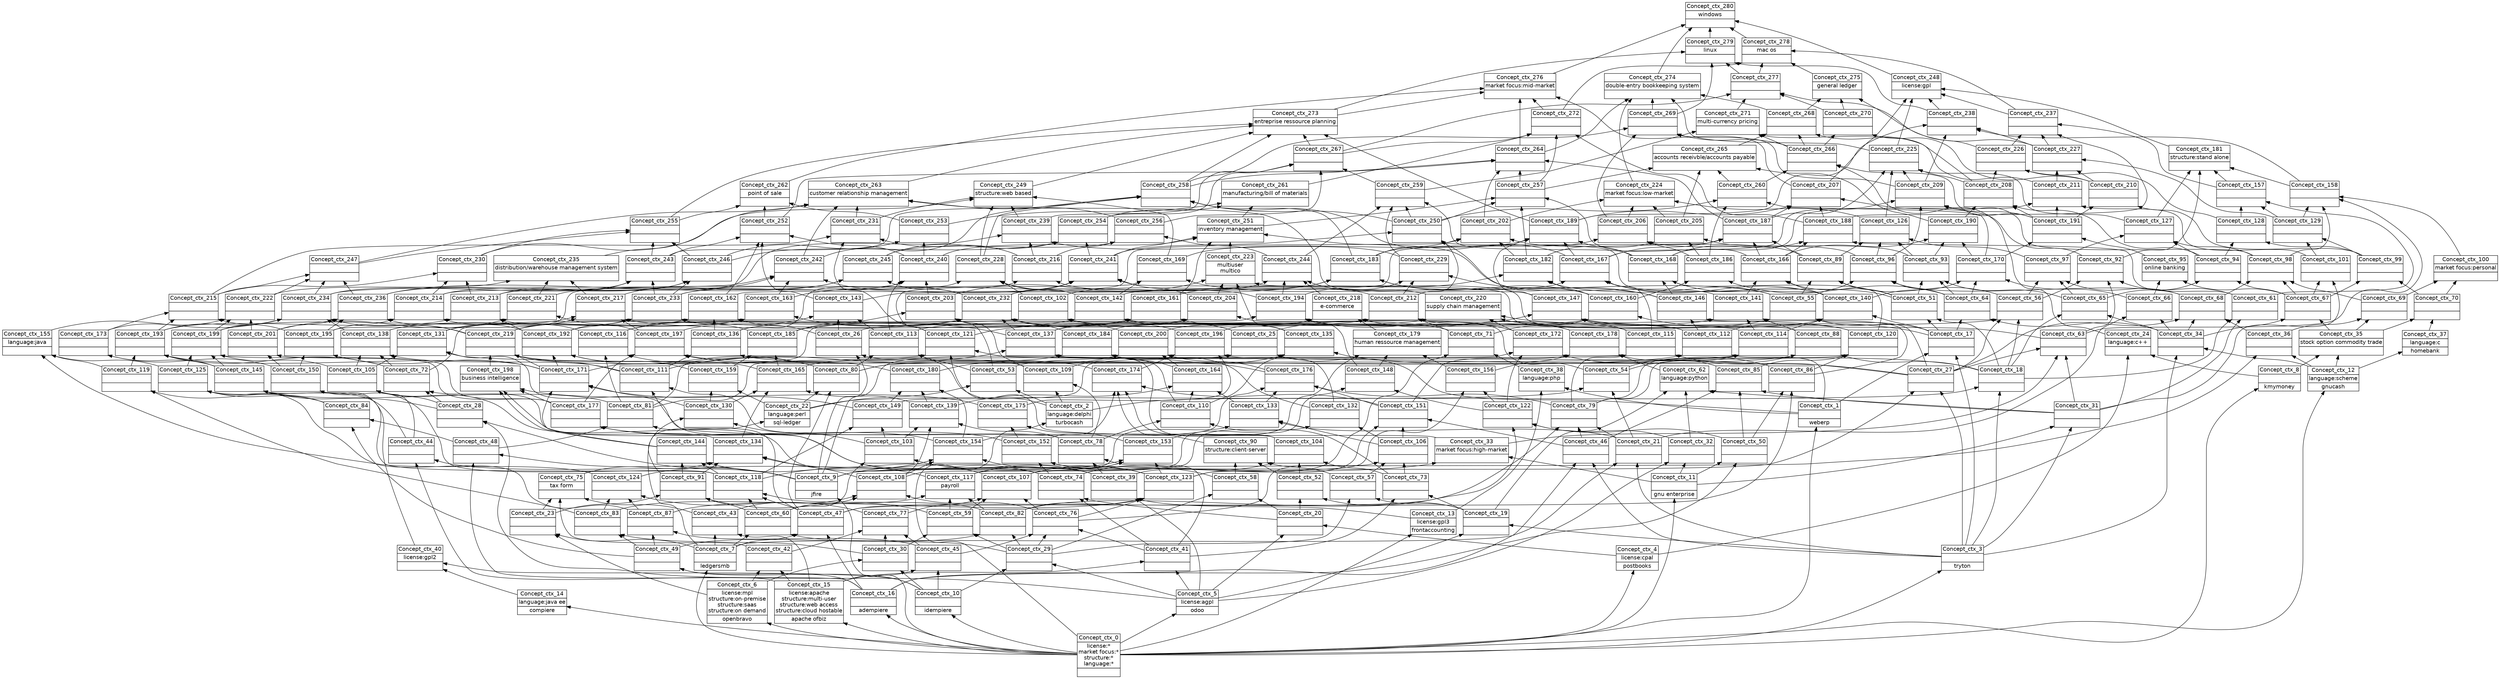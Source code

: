 digraph G { 
	rankdir=BT;
	margin=0;
	node [margin="0.03,0.03",fontname="DejaVu Sans"];
	ranksep=0.3;
	nodesep=0.2;
//graph[label="name:ctx,concept number:281,object number:18,attribute number:56"
0 [shape=none,label=<<table border="0" cellborder="1" cellspacing="0" port="p"><tr><td>Concept_ctx_280</td></tr><tr><td>windows<br/></td></tr><tr><td><br/></td></tr></table>>];
1 [shape=none,label=<<table border="0" cellborder="1" cellspacing="0" port="p"><tr><td>Concept_ctx_278</td></tr><tr><td>mac os<br/></td></tr><tr><td><br/></td></tr></table>>];
2 [shape=none,label=<<table border="0" cellborder="1" cellspacing="0" port="p"><tr><td>Concept_ctx_277</td></tr><tr><td><br/></td></tr><tr><td><br/></td></tr></table>>];
3 [shape=none,label=<<table border="0" cellborder="1" cellspacing="0" port="p"><tr><td>Concept_ctx_279</td></tr><tr><td>linux<br/></td></tr><tr><td><br/></td></tr></table>>];
4 [shape=none,label=<<table border="0" cellborder="1" cellspacing="0" port="p"><tr><td>Concept_ctx_270</td></tr><tr><td><br/></td></tr><tr><td><br/></td></tr></table>>];
5 [shape=none,label=<<table border="0" cellborder="1" cellspacing="0" port="p"><tr><td>Concept_ctx_275</td></tr><tr><td>general ledger<br/></td></tr><tr><td><br/></td></tr></table>>];
6 [shape=none,label=<<table border="0" cellborder="1" cellspacing="0" port="p"><tr><td>Concept_ctx_260</td></tr><tr><td><br/></td></tr><tr><td><br/></td></tr></table>>];
7 [shape=none,label=<<table border="0" cellborder="1" cellspacing="0" port="p"><tr><td>Concept_ctx_265</td></tr><tr><td>accounts receivble/accounts payable<br/></td></tr><tr><td><br/></td></tr></table>>];
8 [shape=none,label=<<table border="0" cellborder="1" cellspacing="0" port="p"><tr><td>Concept_ctx_266</td></tr><tr><td><br/></td></tr><tr><td><br/></td></tr></table>>];
9 [shape=none,label=<<table border="0" cellborder="1" cellspacing="0" port="p"><tr><td>Concept_ctx_269</td></tr><tr><td><br/></td></tr><tr><td><br/></td></tr></table>>];
10 [shape=none,label=<<table border="0" cellborder="1" cellspacing="0" port="p"><tr><td>Concept_ctx_268</td></tr><tr><td><br/></td></tr><tr><td><br/></td></tr></table>>];
11 [shape=none,label=<<table border="0" cellborder="1" cellspacing="0" port="p"><tr><td>Concept_ctx_274</td></tr><tr><td>double-entry bookkeeping system<br/></td></tr><tr><td><br/></td></tr></table>>];
12 [shape=none,label=<<table border="0" cellborder="1" cellspacing="0" port="p"><tr><td>Concept_ctx_271</td></tr><tr><td>multi-currency pricing<br/></td></tr><tr><td><br/></td></tr></table>>];
13 [shape=none,label=<<table border="0" cellborder="1" cellspacing="0" port="p"><tr><td>Concept_ctx_66</td></tr><tr><td><br/></td></tr><tr><td><br/></td></tr></table>>];
14 [shape=none,label=<<table border="0" cellborder="1" cellspacing="0" port="p"><tr><td>Concept_ctx_95</td></tr><tr><td>online banking<br/></td></tr><tr><td><br/></td></tr></table>>];
15 [shape=none,label=<<table border="0" cellborder="1" cellspacing="0" port="p"><tr><td>Concept_ctx_7</td></tr><tr><td><br/></td></tr><tr><td>ledgersmb<br/></td></tr></table>>];
16 [shape=none,label=<<table border="0" cellborder="1" cellspacing="0" port="p"><tr><td>Concept_ctx_233</td></tr><tr><td><br/></td></tr><tr><td><br/></td></tr></table>>];
17 [shape=none,label=<<table border="0" cellborder="1" cellspacing="0" port="p"><tr><td>Concept_ctx_246</td></tr><tr><td><br/></td></tr><tr><td><br/></td></tr></table>>];
18 [shape=none,label=<<table border="0" cellborder="1" cellspacing="0" port="p"><tr><td>Concept_ctx_243</td></tr><tr><td><br/></td></tr><tr><td><br/></td></tr></table>>];
19 [shape=none,label=<<table border="0" cellborder="1" cellspacing="0" port="p"><tr><td>Concept_ctx_255</td></tr><tr><td><br/></td></tr><tr><td><br/></td></tr></table>>];
20 [shape=none,label=<<table border="0" cellborder="1" cellspacing="0" port="p"><tr><td>Concept_ctx_240</td></tr><tr><td><br/></td></tr><tr><td><br/></td></tr></table>>];
21 [shape=none,label=<<table border="0" cellborder="1" cellspacing="0" port="p"><tr><td>Concept_ctx_253</td></tr><tr><td><br/></td></tr><tr><td><br/></td></tr></table>>];
22 [shape=none,label=<<table border="0" cellborder="1" cellspacing="0" port="p"><tr><td>Concept_ctx_252</td></tr><tr><td><br/></td></tr><tr><td><br/></td></tr></table>>];
23 [shape=none,label=<<table border="0" cellborder="1" cellspacing="0" port="p"><tr><td>Concept_ctx_262</td></tr><tr><td>point of sale<br/></td></tr><tr><td><br/></td></tr></table>>];
24 [shape=none,label=<<table border="0" cellborder="1" cellspacing="0" port="p"><tr><td>Concept_ctx_0</td></tr><tr><td>license:*<br/>market focus:*<br/>structure:*<br/>language:*<br/></td></tr><tr><td><br/></td></tr></table>>];
25 [shape=none,label=<<table border="0" cellborder="1" cellspacing="0" port="p"><tr><td>Concept_ctx_175</td></tr><tr><td><br/></td></tr><tr><td><br/></td></tr></table>>];
26 [shape=none,label=<<table border="0" cellborder="1" cellspacing="0" port="p"><tr><td>Concept_ctx_3</td></tr><tr><td><br/></td></tr><tr><td>tryton<br/></td></tr></table>>];
27 [shape=none,label=<<table border="0" cellborder="1" cellspacing="0" port="p"><tr><td>Concept_ctx_196</td></tr><tr><td><br/></td></tr><tr><td><br/></td></tr></table>>];
28 [shape=none,label=<<table border="0" cellborder="1" cellspacing="0" port="p"><tr><td>Concept_ctx_218</td></tr><tr><td>e-commerce<br/></td></tr><tr><td><br/></td></tr></table>>];
29 [shape=none,label=<<table border="0" cellborder="1" cellspacing="0" port="p"><tr><td>Concept_ctx_12</td></tr><tr><td>language:scheme<br/></td></tr><tr><td>gnucash<br/></td></tr></table>>];
30 [shape=none,label=<<table border="0" cellborder="1" cellspacing="0" port="p"><tr><td>Concept_ctx_35</td></tr><tr><td>stock option commodity trade<br/></td></tr><tr><td><br/></td></tr></table>>];
31 [shape=none,label=<<table border="0" cellborder="1" cellspacing="0" port="p"><tr><td>Concept_ctx_117</td></tr><tr><td>payroll<br/></td></tr><tr><td><br/></td></tr></table>>];
32 [shape=none,label=<<table border="0" cellborder="1" cellspacing="0" port="p"><tr><td>Concept_ctx_21</td></tr><tr><td><br/></td></tr><tr><td><br/></td></tr></table>>];
33 [shape=none,label=<<table border="0" cellborder="1" cellspacing="0" port="p"><tr><td>Concept_ctx_250</td></tr><tr><td><br/></td></tr><tr><td><br/></td></tr></table>>];
34 [shape=none,label=<<table border="0" cellborder="1" cellspacing="0" port="p"><tr><td>Concept_ctx_259</td></tr><tr><td><br/></td></tr><tr><td><br/></td></tr></table>>];
35 [shape=none,label=<<table border="0" cellborder="1" cellspacing="0" port="p"><tr><td>Concept_ctx_267</td></tr><tr><td><br/></td></tr><tr><td><br/></td></tr></table>>];
36 [shape=none,label=<<table border="0" cellborder="1" cellspacing="0" port="p"><tr><td>Concept_ctx_258</td></tr><tr><td><br/></td></tr><tr><td><br/></td></tr></table>>];
37 [shape=none,label=<<table border="0" cellborder="1" cellspacing="0" port="p"><tr><td>Concept_ctx_273</td></tr><tr><td>entreprise ressource planning<br/></td></tr><tr><td><br/></td></tr></table>>];
38 [shape=none,label=<<table border="0" cellborder="1" cellspacing="0" port="p"><tr><td>Concept_ctx_219</td></tr><tr><td><br/></td></tr><tr><td><br/></td></tr></table>>];
39 [shape=none,label=<<table border="0" cellborder="1" cellspacing="0" port="p"><tr><td>Concept_ctx_232</td></tr><tr><td><br/></td></tr><tr><td><br/></td></tr></table>>];
40 [shape=none,label=<<table border="0" cellborder="1" cellspacing="0" port="p"><tr><td>Concept_ctx_244</td></tr><tr><td><br/></td></tr><tr><td><br/></td></tr></table>>];
41 [shape=none,label=<<table border="0" cellborder="1" cellspacing="0" port="p"><tr><td>Concept_ctx_236</td></tr><tr><td><br/></td></tr><tr><td><br/></td></tr></table>>];
42 [shape=none,label=<<table border="0" cellborder="1" cellspacing="0" port="p"><tr><td>Concept_ctx_256</td></tr><tr><td><br/></td></tr><tr><td><br/></td></tr></table>>];
43 [shape=none,label=<<table border="0" cellborder="1" cellspacing="0" port="p"><tr><td>Concept_ctx_234</td></tr><tr><td><br/></td></tr><tr><td><br/></td></tr></table>>];
44 [shape=none,label=<<table border="0" cellborder="1" cellspacing="0" port="p"><tr><td>Concept_ctx_242</td></tr><tr><td><br/></td></tr><tr><td><br/></td></tr></table>>];
45 [shape=none,label=<<table border="0" cellborder="1" cellspacing="0" port="p"><tr><td>Concept_ctx_247</td></tr><tr><td><br/></td></tr><tr><td><br/></td></tr></table>>];
46 [shape=none,label=<<table border="0" cellborder="1" cellspacing="0" port="p"><tr><td>Concept_ctx_263</td></tr><tr><td>customer relationship management<br/></td></tr><tr><td><br/></td></tr></table>>];
47 [shape=none,label=<<table border="0" cellborder="1" cellspacing="0" port="p"><tr><td>Concept_ctx_198</td></tr><tr><td>business intelligence<br/></td></tr><tr><td><br/></td></tr></table>>];
48 [shape=none,label=<<table border="0" cellborder="1" cellspacing="0" port="p"><tr><td>Concept_ctx_153</td></tr><tr><td><br/></td></tr><tr><td><br/></td></tr></table>>];
49 [shape=none,label=<<table border="0" cellborder="1" cellspacing="0" port="p"><tr><td>Concept_ctx_179</td></tr><tr><td>human ressource management<br/></td></tr><tr><td><br/></td></tr></table>>];
50 [shape=none,label=<<table border="0" cellborder="1" cellspacing="0" port="p"><tr><td>Concept_ctx_241</td></tr><tr><td><br/></td></tr><tr><td><br/></td></tr></table>>];
51 [shape=none,label=<<table border="0" cellborder="1" cellspacing="0" port="p"><tr><td>Concept_ctx_245</td></tr><tr><td><br/></td></tr><tr><td><br/></td></tr></table>>];
52 [shape=none,label=<<table border="0" cellborder="1" cellspacing="0" port="p"><tr><td>Concept_ctx_254</td></tr><tr><td><br/></td></tr><tr><td><br/></td></tr></table>>];
53 [shape=none,label=<<table border="0" cellborder="1" cellspacing="0" port="p"><tr><td>Concept_ctx_251</td></tr><tr><td>inventory management<br/></td></tr><tr><td><br/></td></tr></table>>];
54 [shape=none,label=<<table border="0" cellborder="1" cellspacing="0" port="p"><tr><td>Concept_ctx_261</td></tr><tr><td>manufacturing/bill of materials<br/></td></tr><tr><td><br/></td></tr></table>>];
55 [shape=none,label=<<table border="0" cellborder="1" cellspacing="0" port="p"><tr><td>Concept_ctx_82</td></tr><tr><td><br/></td></tr><tr><td><br/></td></tr></table>>];
56 [shape=none,label=<<table border="0" cellborder="1" cellspacing="0" port="p"><tr><td>Concept_ctx_123</td></tr><tr><td><br/></td></tr><tr><td><br/></td></tr></table>>];
57 [shape=none,label=<<table border="0" cellborder="1" cellspacing="0" port="p"><tr><td>Concept_ctx_154</td></tr><tr><td><br/></td></tr><tr><td><br/></td></tr></table>>];
58 [shape=none,label=<<table border="0" cellborder="1" cellspacing="0" port="p"><tr><td>Concept_ctx_180</td></tr><tr><td><br/></td></tr><tr><td><br/></td></tr></table>>];
59 [shape=none,label=<<table border="0" cellborder="1" cellspacing="0" port="p"><tr><td>Concept_ctx_151</td></tr><tr><td><br/></td></tr><tr><td><br/></td></tr></table>>];
60 [shape=none,label=<<table border="0" cellborder="1" cellspacing="0" port="p"><tr><td>Concept_ctx_200</td></tr><tr><td><br/></td></tr><tr><td><br/></td></tr></table>>];
61 [shape=none,label=<<table border="0" cellborder="1" cellspacing="0" port="p"><tr><td>Concept_ctx_156</td></tr><tr><td><br/></td></tr><tr><td><br/></td></tr></table>>];
62 [shape=none,label=<<table border="0" cellborder="1" cellspacing="0" port="p"><tr><td>Concept_ctx_178</td></tr><tr><td><br/></td></tr><tr><td><br/></td></tr></table>>];
63 [shape=none,label=<<table border="0" cellborder="1" cellspacing="0" port="p"><tr><td>Concept_ctx_220</td></tr><tr><td>supply chain management<br/></td></tr><tr><td><br/></td></tr></table>>];
64 [shape=none,label=<<table border="0" cellborder="1" cellspacing="0" port="p"><tr><td>Concept_ctx_152</td></tr><tr><td><br/></td></tr><tr><td><br/></td></tr></table>>];
65 [shape=none,label=<<table border="0" cellborder="1" cellspacing="0" port="p"><tr><td>Concept_ctx_177</td></tr><tr><td><br/></td></tr><tr><td><br/></td></tr></table>>];
66 [shape=none,label=<<table border="0" cellborder="1" cellspacing="0" port="p"><tr><td>Concept_ctx_174</td></tr><tr><td><br/></td></tr><tr><td><br/></td></tr></table>>];
67 [shape=none,label=<<table border="0" cellborder="1" cellspacing="0" port="p"><tr><td>Concept_ctx_176</td></tr><tr><td><br/></td></tr><tr><td><br/></td></tr></table>>];
68 [shape=none,label=<<table border="0" cellborder="1" cellspacing="0" port="p"><tr><td>Concept_ctx_197</td></tr><tr><td><br/></td></tr><tr><td><br/></td></tr></table>>];
69 [shape=none,label=<<table border="0" cellborder="1" cellspacing="0" port="p"><tr><td>Concept_ctx_201</td></tr><tr><td><br/></td></tr><tr><td><br/></td></tr></table>>];
70 [shape=none,label=<<table border="0" cellborder="1" cellspacing="0" port="p"><tr><td>Concept_ctx_221</td></tr><tr><td><br/></td></tr><tr><td><br/></td></tr></table>>];
71 [shape=none,label=<<table border="0" cellborder="1" cellspacing="0" port="p"><tr><td>Concept_ctx_199</td></tr><tr><td><br/></td></tr><tr><td><br/></td></tr></table>>];
72 [shape=none,label=<<table border="0" cellborder="1" cellspacing="0" port="p"><tr><td>Concept_ctx_217</td></tr><tr><td><br/></td></tr><tr><td><br/></td></tr></table>>];
73 [shape=none,label=<<table border="0" cellborder="1" cellspacing="0" port="p"><tr><td>Concept_ctx_222</td></tr><tr><td><br/></td></tr><tr><td><br/></td></tr></table>>];
74 [shape=none,label=<<table border="0" cellborder="1" cellspacing="0" port="p"><tr><td>Concept_ctx_235</td></tr><tr><td>distribution/warehouse management system<br/></td></tr><tr><td><br/></td></tr></table>>];
75 [shape=none,label=<<table border="0" cellborder="1" cellspacing="0" port="p"><tr><td>Concept_ctx_29</td></tr><tr><td><br/></td></tr><tr><td><br/></td></tr></table>>];
76 [shape=none,label=<<table border="0" cellborder="1" cellspacing="0" port="p"><tr><td>Concept_ctx_59</td></tr><tr><td><br/></td></tr><tr><td><br/></td></tr></table>>];
77 [shape=none,label=<<table border="0" cellborder="1" cellspacing="0" port="p"><tr><td>Concept_ctx_76</td></tr><tr><td><br/></td></tr><tr><td><br/></td></tr></table>>];
78 [shape=none,label=<<table border="0" cellborder="1" cellspacing="0" port="p"><tr><td>Concept_ctx_107</td></tr><tr><td><br/></td></tr><tr><td><br/></td></tr></table>>];
79 [shape=none,label=<<table border="0" cellborder="1" cellspacing="0" port="p"><tr><td>Concept_ctx_108</td></tr><tr><td><br/></td></tr><tr><td><br/></td></tr></table>>];
80 [shape=none,label=<<table border="0" cellborder="1" cellspacing="0" port="p"><tr><td>Concept_ctx_134</td></tr><tr><td><br/></td></tr><tr><td><br/></td></tr></table>>];
81 [shape=none,label=<<table border="0" cellborder="1" cellspacing="0" port="p"><tr><td>Concept_ctx_139</td></tr><tr><td><br/></td></tr><tr><td><br/></td></tr></table>>];
82 [shape=none,label=<<table border="0" cellborder="1" cellspacing="0" port="p"><tr><td>Concept_ctx_165</td></tr><tr><td><br/></td></tr><tr><td><br/></td></tr></table>>];
83 [shape=none,label=<<table border="0" cellborder="1" cellspacing="0" port="p"><tr><td>Concept_ctx_185</td></tr><tr><td><br/></td></tr><tr><td><br/></td></tr></table>>];
84 [shape=none,label=<<table border="0" cellborder="1" cellspacing="0" port="p"><tr><td>Concept_ctx_106</td></tr><tr><td><br/></td></tr><tr><td><br/></td></tr></table>>];
85 [shape=none,label=<<table border="0" cellborder="1" cellspacing="0" port="p"><tr><td>Concept_ctx_132</td></tr><tr><td><br/></td></tr><tr><td><br/></td></tr></table>>];
86 [shape=none,label=<<table border="0" cellborder="1" cellspacing="0" port="p"><tr><td>Concept_ctx_133</td></tr><tr><td><br/></td></tr><tr><td><br/></td></tr></table>>];
87 [shape=none,label=<<table border="0" cellborder="1" cellspacing="0" port="p"><tr><td>Concept_ctx_164</td></tr><tr><td><br/></td></tr><tr><td><br/></td></tr></table>>];
88 [shape=none,label=<<table border="0" cellborder="1" cellspacing="0" port="p"><tr><td>Concept_ctx_184</td></tr><tr><td><br/></td></tr><tr><td><br/></td></tr></table>>];
89 [shape=none,label=<<table border="0" cellborder="1" cellspacing="0" port="p"><tr><td>Concept_ctx_204</td></tr><tr><td><br/></td></tr><tr><td><br/></td></tr></table>>];
90 [shape=none,label=<<table border="0" cellborder="1" cellspacing="0" port="p"><tr><td>Concept_ctx_203</td></tr><tr><td><br/></td></tr><tr><td><br/></td></tr></table>>];
91 [shape=none,label=<<table border="0" cellborder="1" cellspacing="0" port="p"><tr><td>Concept_ctx_223</td></tr><tr><td>multiuser<br/>multico<br/></td></tr><tr><td><br/></td></tr></table>>];
92 [shape=none,label=<<table border="0" cellborder="1" cellspacing="0" port="p"><tr><td>Concept_ctx_15</td></tr><tr><td>license:apache<br/>structure:multi-user<br/>structure:web access<br/>structure:cloud hostable<br/></td></tr><tr><td>apache ofbiz<br/></td></tr></table>>];
93 [shape=none,label=<<table border="0" cellborder="1" cellspacing="0" port="p"><tr><td>Concept_ctx_6</td></tr><tr><td>license:mpl<br/>structure:on-premise<br/>structure:saas<br/>structure:on demand<br/></td></tr><tr><td>openbravo<br/></td></tr></table>>];
94 [shape=none,label=<<table border="0" cellborder="1" cellspacing="0" port="p"><tr><td>Concept_ctx_42</td></tr><tr><td><br/></td></tr><tr><td><br/></td></tr></table>>];
95 [shape=none,label=<<table border="0" cellborder="1" cellspacing="0" port="p"><tr><td>Concept_ctx_43</td></tr><tr><td><br/></td></tr><tr><td><br/></td></tr></table>>];
96 [shape=none,label=<<table border="0" cellborder="1" cellspacing="0" port="p"><tr><td>Concept_ctx_75</td></tr><tr><td>tax form<br/></td></tr><tr><td><br/></td></tr></table>>];
97 [shape=none,label=<<table border="0" cellborder="1" cellspacing="0" port="p"><tr><td>Concept_ctx_22</td></tr><tr><td>language:perl<br/></td></tr><tr><td>sql-ledger<br/></td></tr></table>>];
98 [shape=none,label=<<table border="0" cellborder="1" cellspacing="0" port="p"><tr><td>Concept_ctx_54</td></tr><tr><td><br/></td></tr><tr><td><br/></td></tr></table>>];
99 [shape=none,label=<<table border="0" cellborder="1" cellspacing="0" port="p"><tr><td>Concept_ctx_16</td></tr><tr><td><br/></td></tr><tr><td>adempiere<br/></td></tr></table>>];
100 [shape=none,label=<<table border="0" cellborder="1" cellspacing="0" port="p"><tr><td>Concept_ctx_47</td></tr><tr><td><br/></td></tr><tr><td><br/></td></tr></table>>];
101 [shape=none,label=<<table border="0" cellborder="1" cellspacing="0" port="p"><tr><td>Concept_ctx_80</td></tr><tr><td><br/></td></tr><tr><td><br/></td></tr></table>>];
102 [shape=none,label=<<table border="0" cellborder="1" cellspacing="0" port="p"><tr><td>Concept_ctx_46</td></tr><tr><td><br/></td></tr><tr><td><br/></td></tr></table>>];
103 [shape=none,label=<<table border="0" cellborder="1" cellspacing="0" port="p"><tr><td>Concept_ctx_79</td></tr><tr><td><br/></td></tr><tr><td><br/></td></tr></table>>];
104 [shape=none,label=<<table border="0" cellborder="1" cellspacing="0" port="p"><tr><td>Concept_ctx_114</td></tr><tr><td><br/></td></tr><tr><td><br/></td></tr></table>>];
105 [shape=none,label=<<table border="0" cellborder="1" cellspacing="0" port="p"><tr><td>Concept_ctx_140</td></tr><tr><td><br/></td></tr><tr><td><br/></td></tr></table>>];
106 [shape=none,label=<<table border="0" cellborder="1" cellspacing="0" port="p"><tr><td>Concept_ctx_170</td></tr><tr><td><br/></td></tr><tr><td><br/></td></tr></table>>];
107 [shape=none,label=<<table border="0" cellborder="1" cellspacing="0" port="p"><tr><td>Concept_ctx_191</td></tr><tr><td><br/></td></tr><tr><td><br/></td></tr></table>>];
108 [shape=none,label=<<table border="0" cellborder="1" cellspacing="0" port="p"><tr><td>Concept_ctx_81</td></tr><tr><td><br/></td></tr><tr><td><br/></td></tr></table>>];
109 [shape=none,label=<<table border="0" cellborder="1" cellspacing="0" port="p"><tr><td>Concept_ctx_116</td></tr><tr><td><br/></td></tr><tr><td><br/></td></tr></table>>];
110 [shape=none,label=<<table border="0" cellborder="1" cellspacing="0" port="p"><tr><td>Concept_ctx_115</td></tr><tr><td><br/></td></tr><tr><td><br/></td></tr></table>>];
111 [shape=none,label=<<table border="0" cellborder="1" cellspacing="0" port="p"><tr><td>Concept_ctx_167</td></tr><tr><td><br/></td></tr><tr><td><br/></td></tr></table>>];
112 [shape=none,label=<<table border="0" cellborder="1" cellspacing="0" port="p"><tr><td>Concept_ctx_209</td></tr><tr><td><br/></td></tr><tr><td><br/></td></tr></table>>];
113 [shape=none,label=<<table border="0" cellborder="1" cellspacing="0" port="p"><tr><td>Concept_ctx_53</td></tr><tr><td><br/></td></tr><tr><td><br/></td></tr></table>>];
114 [shape=none,label=<<table border="0" cellborder="1" cellspacing="0" port="p"><tr><td>Concept_ctx_88</td></tr><tr><td><br/></td></tr><tr><td><br/></td></tr></table>>];
115 [shape=none,label=<<table border="0" cellborder="1" cellspacing="0" port="p"><tr><td>Concept_ctx_113</td></tr><tr><td><br/></td></tr><tr><td><br/></td></tr></table>>];
116 [shape=none,label=<<table border="0" cellborder="1" cellspacing="0" port="p"><tr><td>Concept_ctx_141</td></tr><tr><td><br/></td></tr><tr><td><br/></td></tr></table>>];
117 [shape=none,label=<<table border="0" cellborder="1" cellspacing="0" port="p"><tr><td>Concept_ctx_190</td></tr><tr><td><br/></td></tr><tr><td><br/></td></tr></table>>];
118 [shape=none,label=<<table border="0" cellborder="1" cellspacing="0" port="p"><tr><td>Concept_ctx_208</td></tr><tr><td><br/></td></tr><tr><td><br/></td></tr></table>>];
119 [shape=none,label=<<table border="0" cellborder="1" cellspacing="0" port="p"><tr><td>Concept_ctx_143</td></tr><tr><td><br/></td></tr><tr><td><br/></td></tr></table>>];
120 [shape=none,label=<<table border="0" cellborder="1" cellspacing="0" port="p"><tr><td>Concept_ctx_225</td></tr><tr><td><br/></td></tr><tr><td><br/></td></tr></table>>];
121 [shape=none,label=<<table border="0" cellborder="1" cellspacing="0" port="p"><tr><td>Concept_ctx_210</td></tr><tr><td><br/></td></tr><tr><td><br/></td></tr></table>>];
122 [shape=none,label=<<table border="0" cellborder="1" cellspacing="0" port="p"><tr><td>Concept_ctx_50</td></tr><tr><td><br/></td></tr><tr><td><br/></td></tr></table>>];
123 [shape=none,label=<<table border="0" cellborder="1" cellspacing="0" port="p"><tr><td>Concept_ctx_85</td></tr><tr><td><br/></td></tr><tr><td><br/></td></tr></table>>];
124 [shape=none,label=<<table border="0" cellborder="1" cellspacing="0" port="p"><tr><td>Concept_ctx_120</td></tr><tr><td><br/></td></tr><tr><td><br/></td></tr></table>>];
125 [shape=none,label=<<table border="0" cellborder="1" cellspacing="0" port="p"><tr><td>Concept_ctx_168</td></tr><tr><td><br/></td></tr><tr><td><br/></td></tr></table>>];
126 [shape=none,label=<<table border="0" cellborder="1" cellspacing="0" port="p"><tr><td>Concept_ctx_211</td></tr><tr><td><br/></td></tr><tr><td><br/></td></tr></table>>];
127 [shape=none,label=<<table border="0" cellborder="1" cellspacing="0" port="p"><tr><td>Concept_ctx_227</td></tr><tr><td><br/></td></tr><tr><td><br/></td></tr></table>>];
128 [shape=none,label=<<table border="0" cellborder="1" cellspacing="0" port="p"><tr><td>Concept_ctx_147</td></tr><tr><td><br/></td></tr><tr><td><br/></td></tr></table>>];
129 [shape=none,label=<<table border="0" cellborder="1" cellspacing="0" port="p"><tr><td>Concept_ctx_189</td></tr><tr><td><br/></td></tr><tr><td><br/></td></tr></table>>];
130 [shape=none,label=<<table border="0" cellborder="1" cellspacing="0" port="p"><tr><td>Concept_ctx_238</td></tr><tr><td><br/></td></tr><tr><td><br/></td></tr></table>>];
131 [shape=none,label=<<table border="0" cellborder="1" cellspacing="0" port="p"><tr><td>Concept_ctx_226</td></tr><tr><td><br/></td></tr><tr><td><br/></td></tr></table>>];
132 [shape=none,label=<<table border="0" cellborder="1" cellspacing="0" port="p"><tr><td>Concept_ctx_237</td></tr><tr><td><br/></td></tr><tr><td><br/></td></tr></table>>];
133 [shape=none,label=<<table border="0" cellborder="1" cellspacing="0" port="p"><tr><td>Concept_ctx_248</td></tr><tr><td>license:gpl<br/></td></tr><tr><td><br/></td></tr></table>>];
134 [shape=none,label=<<table border="0" cellborder="1" cellspacing="0" port="p"><tr><td>Concept_ctx_10</td></tr><tr><td><br/></td></tr><tr><td>idempiere<br/></td></tr></table>>];
135 [shape=none,label=<<table border="0" cellborder="1" cellspacing="0" port="p"><tr><td>Concept_ctx_40</td></tr><tr><td>license:gpl2<br/></td></tr><tr><td><br/></td></tr></table>>];
136 [shape=none,label=<<table border="0" cellborder="1" cellspacing="0" port="p"><tr><td>Concept_ctx_13</td></tr><tr><td>license:gpl3<br/></td></tr><tr><td>frontaccounting<br/></td></tr></table>>];
137 [shape=none,label=<<table border="0" cellborder="1" cellspacing="0" port="p"><tr><td>Concept_ctx_5</td></tr><tr><td>license:agpl<br/></td></tr><tr><td>odoo<br/></td></tr></table>>];
138 [shape=none,label=<<table border="0" cellborder="1" cellspacing="0" port="p"><tr><td>Concept_ctx_4</td></tr><tr><td>license:cpal<br/></td></tr><tr><td>postbooks<br/></td></tr></table>>];
139 [shape=none,label=<<table border="0" cellborder="1" cellspacing="0" port="p"><tr><td>Concept_ctx_166</td></tr><tr><td><br/></td></tr><tr><td><br/></td></tr></table>>];
140 [shape=none,label=<<table border="0" cellborder="1" cellspacing="0" port="p"><tr><td>Concept_ctx_257</td></tr><tr><td><br/></td></tr><tr><td><br/></td></tr></table>>];
141 [shape=none,label=<<table border="0" cellborder="1" cellspacing="0" port="p"><tr><td>Concept_ctx_187</td></tr><tr><td><br/></td></tr><tr><td><br/></td></tr></table>>];
142 [shape=none,label=<<table border="0" cellborder="1" cellspacing="0" port="p"><tr><td>Concept_ctx_264</td></tr><tr><td><br/></td></tr><tr><td><br/></td></tr></table>>];
143 [shape=none,label=<<table border="0" cellborder="1" cellspacing="0" port="p"><tr><td>Concept_ctx_188</td></tr><tr><td><br/></td></tr><tr><td><br/></td></tr></table>>];
144 [shape=none,label=<<table border="0" cellborder="1" cellspacing="0" port="p"><tr><td>Concept_ctx_272</td></tr><tr><td><br/></td></tr><tr><td><br/></td></tr></table>>];
145 [shape=none,label=<<table border="0" cellborder="1" cellspacing="0" port="p"><tr><td>Concept_ctx_207</td></tr><tr><td><br/></td></tr><tr><td><br/></td></tr></table>>];
146 [shape=none,label=<<table border="0" cellborder="1" cellspacing="0" port="p"><tr><td>Concept_ctx_276</td></tr><tr><td>market focus:mid-market<br/></td></tr><tr><td><br/></td></tr></table>>];
147 [shape=none,label=<<table border="0" cellborder="1" cellspacing="0" port="p"><tr><td>Concept_ctx_41</td></tr><tr><td><br/></td></tr><tr><td><br/></td></tr></table>>];
148 [shape=none,label=<<table border="0" cellborder="1" cellspacing="0" port="p"><tr><td>Concept_ctx_78</td></tr><tr><td><br/></td></tr><tr><td><br/></td></tr></table>>];
149 [shape=none,label=<<table border="0" cellborder="1" cellspacing="0" port="p"><tr><td>Concept_ctx_73</td></tr><tr><td><br/></td></tr><tr><td><br/></td></tr></table>>];
150 [shape=none,label=<<table border="0" cellborder="1" cellspacing="0" port="p"><tr><td>Concept_ctx_110</td></tr><tr><td><br/></td></tr><tr><td><br/></td></tr></table>>];
151 [shape=none,label=<<table border="0" cellborder="1" cellspacing="0" port="p"><tr><td>Concept_ctx_74</td></tr><tr><td><br/></td></tr><tr><td><br/></td></tr></table>>];
152 [shape=none,label=<<table border="0" cellborder="1" cellspacing="0" port="p"><tr><td>Concept_ctx_111</td></tr><tr><td><br/></td></tr><tr><td><br/></td></tr></table>>];
153 [shape=none,label=<<table border="0" cellborder="1" cellspacing="0" port="p"><tr><td>Concept_ctx_104</td></tr><tr><td><br/></td></tr><tr><td><br/></td></tr></table>>];
154 [shape=none,label=<<table border="0" cellborder="1" cellspacing="0" port="p"><tr><td>Concept_ctx_137</td></tr><tr><td><br/></td></tr><tr><td><br/></td></tr></table>>];
155 [shape=none,label=<<table border="0" cellborder="1" cellspacing="0" port="p"><tr><td>Concept_ctx_17</td></tr><tr><td><br/></td></tr><tr><td><br/></td></tr></table>>];
156 [shape=none,label=<<table border="0" cellborder="1" cellspacing="0" port="p"><tr><td>Concept_ctx_160</td></tr><tr><td><br/></td></tr><tr><td><br/></td></tr></table>>];
157 [shape=none,label=<<table border="0" cellborder="1" cellspacing="0" port="p"><tr><td>Concept_ctx_34</td></tr><tr><td><br/></td></tr><tr><td><br/></td></tr></table>>];
158 [shape=none,label=<<table border="0" cellborder="1" cellspacing="0" port="p"><tr><td>Concept_ctx_64</td></tr><tr><td><br/></td></tr><tr><td><br/></td></tr></table>>];
159 [shape=none,label=<<table border="0" cellborder="1" cellspacing="0" port="p"><tr><td>Concept_ctx_186</td></tr><tr><td><br/></td></tr><tr><td><br/></td></tr></table>>];
160 [shape=none,label=<<table border="0" cellborder="1" cellspacing="0" port="p"><tr><td>Concept_ctx_9</td></tr><tr><td><br/></td></tr><tr><td>jfire<br/></td></tr></table>>];
161 [shape=none,label=<<table border="0" cellborder="1" cellspacing="0" port="p"><tr><td>Concept_ctx_105</td></tr><tr><td><br/></td></tr><tr><td><br/></td></tr></table>>];
162 [shape=none,label=<<table border="0" cellborder="1" cellspacing="0" port="p"><tr><td>Concept_ctx_138</td></tr><tr><td><br/></td></tr><tr><td><br/></td></tr></table>>];
163 [shape=none,label=<<table border="0" cellborder="1" cellspacing="0" port="p"><tr><td>Concept_ctx_27</td></tr><tr><td><br/></td></tr><tr><td><br/></td></tr></table>>];
164 [shape=none,label=<<table border="0" cellborder="1" cellspacing="0" port="p"><tr><td>Concept_ctx_131</td></tr><tr><td><br/></td></tr><tr><td><br/></td></tr></table>>];
165 [shape=none,label=<<table border="0" cellborder="1" cellspacing="0" port="p"><tr><td>Concept_ctx_163</td></tr><tr><td><br/></td></tr><tr><td><br/></td></tr></table>>];
166 [shape=none,label=<<table border="0" cellborder="1" cellspacing="0" port="p"><tr><td>Concept_ctx_55</td></tr><tr><td><br/></td></tr><tr><td><br/></td></tr></table>>];
167 [shape=none,label=<<table border="0" cellborder="1" cellspacing="0" port="p"><tr><td>Concept_ctx_183</td></tr><tr><td><br/></td></tr><tr><td><br/></td></tr></table>>];
168 [shape=none,label=<<table border="0" cellborder="1" cellspacing="0" port="p"><tr><td>Concept_ctx_96</td></tr><tr><td><br/></td></tr><tr><td><br/></td></tr></table>>];
169 [shape=none,label=<<table border="0" cellborder="1" cellspacing="0" port="p"><tr><td>Concept_ctx_206</td></tr><tr><td><br/></td></tr><tr><td><br/></td></tr></table>>];
170 [shape=none,label=<<table border="0" cellborder="1" cellspacing="0" port="p"><tr><td>Concept_ctx_2</td></tr><tr><td>language:delphi<br/></td></tr><tr><td>turbocash<br/></td></tr></table>>];
171 [shape=none,label=<<table border="0" cellborder="1" cellspacing="0" port="p"><tr><td>Concept_ctx_109</td></tr><tr><td><br/></td></tr><tr><td><br/></td></tr></table>>];
172 [shape=none,label=<<table border="0" cellborder="1" cellspacing="0" port="p"><tr><td>Concept_ctx_18</td></tr><tr><td><br/></td></tr><tr><td><br/></td></tr></table>>];
173 [shape=none,label=<<table border="0" cellborder="1" cellspacing="0" port="p"><tr><td>Concept_ctx_135</td></tr><tr><td><br/></td></tr><tr><td><br/></td></tr></table>>];
174 [shape=none,label=<<table border="0" cellborder="1" cellspacing="0" port="p"><tr><td>Concept_ctx_136</td></tr><tr><td><br/></td></tr><tr><td><br/></td></tr></table>>];
175 [shape=none,label=<<table border="0" cellborder="1" cellspacing="0" port="p"><tr><td>Concept_ctx_161</td></tr><tr><td><br/></td></tr><tr><td><br/></td></tr></table>>];
176 [shape=none,label=<<table border="0" cellborder="1" cellspacing="0" port="p"><tr><td>Concept_ctx_51</td></tr><tr><td><br/></td></tr><tr><td><br/></td></tr></table>>];
177 [shape=none,label=<<table border="0" cellborder="1" cellspacing="0" port="p"><tr><td>Concept_ctx_182</td></tr><tr><td><br/></td></tr><tr><td><br/></td></tr></table>>];
178 [shape=none,label=<<table border="0" cellborder="1" cellspacing="0" port="p"><tr><td>Concept_ctx_93</td></tr><tr><td><br/></td></tr><tr><td><br/></td></tr></table>>];
179 [shape=none,label=<<table border="0" cellborder="1" cellspacing="0" port="p"><tr><td>Concept_ctx_205</td></tr><tr><td><br/></td></tr><tr><td><br/></td></tr></table>>];
180 [shape=none,label=<<table border="0" cellborder="1" cellspacing="0" port="p"><tr><td>Concept_ctx_26</td></tr><tr><td><br/></td></tr><tr><td><br/></td></tr></table>>];
181 [shape=none,label=<<table border="0" cellborder="1" cellspacing="0" port="p"><tr><td>Concept_ctx_162</td></tr><tr><td><br/></td></tr><tr><td><br/></td></tr></table>>];
182 [shape=none,label=<<table border="0" cellborder="1" cellspacing="0" port="p"><tr><td>Concept_ctx_89</td></tr><tr><td><br/></td></tr><tr><td><br/></td></tr></table>>];
183 [shape=none,label=<<table border="0" cellborder="1" cellspacing="0" port="p"><tr><td>Concept_ctx_202</td></tr><tr><td><br/></td></tr><tr><td><br/></td></tr></table>>];
184 [shape=none,label=<<table border="0" cellborder="1" cellspacing="0" port="p"><tr><td>Concept_ctx_126</td></tr><tr><td><br/></td></tr><tr><td><br/></td></tr></table>>];
185 [shape=none,label=<<table border="0" cellborder="1" cellspacing="0" port="p"><tr><td>Concept_ctx_224</td></tr><tr><td>market focus:low-market<br/></td></tr><tr><td><br/></td></tr></table>>];
186 [shape=none,label=<<table border="0" cellborder="1" cellspacing="0" port="p"><tr><td>Concept_ctx_70</td></tr><tr><td><br/></td></tr><tr><td><br/></td></tr></table>>];
187 [shape=none,label=<<table border="0" cellborder="1" cellspacing="0" port="p"><tr><td>Concept_ctx_36</td></tr><tr><td><br/></td></tr><tr><td><br/></td></tr></table>>];
188 [shape=none,label=<<table border="0" cellborder="1" cellspacing="0" port="p"><tr><td>Concept_ctx_69</td></tr><tr><td><br/></td></tr><tr><td><br/></td></tr></table>>];
189 [shape=none,label=<<table border="0" cellborder="1" cellspacing="0" port="p"><tr><td>Concept_ctx_100</td></tr><tr><td>market focus:personal<br/></td></tr><tr><td><br/></td></tr></table>>];
190 [shape=none,label=<<table border="0" cellborder="1" cellspacing="0" port="p"><tr><td>Concept_ctx_11</td></tr><tr><td><br/></td></tr><tr><td>gnu enterprise<br/></td></tr></table>>];
191 [shape=none,label=<<table border="0" cellborder="1" cellspacing="0" port="p"><tr><td>Concept_ctx_33</td></tr><tr><td>market focus:high-market<br/></td></tr><tr><td><br/></td></tr></table>>];
192 [shape=none,label=<<table border="0" cellborder="1" cellspacing="0" port="p"><tr><td>Concept_ctx_60</td></tr><tr><td><br/></td></tr><tr><td><br/></td></tr></table>>];
193 [shape=none,label=<<table border="0" cellborder="1" cellspacing="0" port="p"><tr><td>Concept_ctx_23</td></tr><tr><td><br/></td></tr><tr><td><br/></td></tr></table>>];
194 [shape=none,label=<<table border="0" cellborder="1" cellspacing="0" port="p"><tr><td>Concept_ctx_91</td></tr><tr><td><br/></td></tr><tr><td><br/></td></tr></table>>];
195 [shape=none,label=<<table border="0" cellborder="1" cellspacing="0" port="p"><tr><td>Concept_ctx_39</td></tr><tr><td><br/></td></tr><tr><td><br/></td></tr></table>>];
196 [shape=none,label=<<table border="0" cellborder="1" cellspacing="0" port="p"><tr><td>Concept_ctx_103</td></tr><tr><td><br/></td></tr><tr><td><br/></td></tr></table>>];
197 [shape=none,label=<<table border="0" cellborder="1" cellspacing="0" port="p"><tr><td>Concept_ctx_130</td></tr><tr><td><br/></td></tr><tr><td><br/></td></tr></table>>];
198 [shape=none,label=<<table border="0" cellborder="1" cellspacing="0" port="p"><tr><td>Concept_ctx_159</td></tr><tr><td><br/></td></tr><tr><td><br/></td></tr></table>>];
199 [shape=none,label=<<table border="0" cellborder="1" cellspacing="0" port="p"><tr><td>Concept_ctx_118</td></tr><tr><td><br/></td></tr><tr><td><br/></td></tr></table>>];
200 [shape=none,label=<<table border="0" cellborder="1" cellspacing="0" port="p"><tr><td>Concept_ctx_144</td></tr><tr><td><br/></td></tr><tr><td><br/></td></tr></table>>];
201 [shape=none,label=<<table border="0" cellborder="1" cellspacing="0" port="p"><tr><td>Concept_ctx_149</td></tr><tr><td><br/></td></tr><tr><td><br/></td></tr></table>>];
202 [shape=none,label=<<table border="0" cellborder="1" cellspacing="0" port="p"><tr><td>Concept_ctx_171</td></tr><tr><td><br/></td></tr><tr><td><br/></td></tr></table>>];
203 [shape=none,label=<<table border="0" cellborder="1" cellspacing="0" port="p"><tr><td>Concept_ctx_192</td></tr><tr><td><br/></td></tr><tr><td><br/></td></tr></table>>];
204 [shape=none,label=<<table border="0" cellborder="1" cellspacing="0" port="p"><tr><td>Concept_ctx_1</td></tr><tr><td><br/></td></tr><tr><td>weberp<br/></td></tr></table>>];
205 [shape=none,label=<<table border="0" cellborder="1" cellspacing="0" port="p"><tr><td>Concept_ctx_112</td></tr><tr><td><br/></td></tr><tr><td><br/></td></tr></table>>];
206 [shape=none,label=<<table border="0" cellborder="1" cellspacing="0" port="p"><tr><td>Concept_ctx_71</td></tr><tr><td><br/></td></tr><tr><td><br/></td></tr></table>>];
207 [shape=none,label=<<table border="0" cellborder="1" cellspacing="0" port="p"><tr><td>Concept_ctx_212</td></tr><tr><td><br/></td></tr><tr><td><br/></td></tr></table>>];
208 [shape=none,label=<<table border="0" cellborder="1" cellspacing="0" port="p"><tr><td>Concept_ctx_28</td></tr><tr><td><br/></td></tr><tr><td><br/></td></tr></table>>];
209 [shape=none,label=<<table border="0" cellborder="1" cellspacing="0" port="p"><tr><td>Concept_ctx_72</td></tr><tr><td><br/></td></tr><tr><td><br/></td></tr></table>>];
210 [shape=none,label=<<table border="0" cellborder="1" cellspacing="0" port="p"><tr><td>Concept_ctx_145</td></tr><tr><td><br/></td></tr><tr><td><br/></td></tr></table>>];
211 [shape=none,label=<<table border="0" cellborder="1" cellspacing="0" port="p"><tr><td>Concept_ctx_193</td></tr><tr><td><br/></td></tr><tr><td><br/></td></tr></table>>];
212 [shape=none,label=<<table border="0" cellborder="1" cellspacing="0" port="p"><tr><td>Concept_ctx_213</td></tr><tr><td><br/></td></tr><tr><td><br/></td></tr></table>>];
213 [shape=none,label=<<table border="0" cellborder="1" cellspacing="0" port="p"><tr><td>Concept_ctx_25</td></tr><tr><td><br/></td></tr><tr><td><br/></td></tr></table>>];
214 [shape=none,label=<<table border="0" cellborder="1" cellspacing="0" port="p"><tr><td>Concept_ctx_102</td></tr><tr><td><br/></td></tr><tr><td><br/></td></tr></table>>];
215 [shape=none,label=<<table border="0" cellborder="1" cellspacing="0" port="p"><tr><td>Concept_ctx_142</td></tr><tr><td><br/></td></tr><tr><td><br/></td></tr></table>>];
216 [shape=none,label=<<table border="0" cellborder="1" cellspacing="0" port="p"><tr><td>Concept_ctx_228</td></tr><tr><td><br/></td></tr><tr><td><br/></td></tr></table>>];
217 [shape=none,label=<<table border="0" cellborder="1" cellspacing="0" port="p"><tr><td>Concept_ctx_122</td></tr><tr><td><br/></td></tr><tr><td><br/></td></tr></table>>];
218 [shape=none,label=<<table border="0" cellborder="1" cellspacing="0" port="p"><tr><td>Concept_ctx_148</td></tr><tr><td><br/></td></tr><tr><td><br/></td></tr></table>>];
219 [shape=none,label=<<table border="0" cellborder="1" cellspacing="0" port="p"><tr><td>Concept_ctx_86</td></tr><tr><td><br/></td></tr><tr><td><br/></td></tr></table>>];
220 [shape=none,label=<<table border="0" cellborder="1" cellspacing="0" port="p"><tr><td>Concept_ctx_172</td></tr><tr><td><br/></td></tr><tr><td><br/></td></tr></table>>];
221 [shape=none,label=<<table border="0" cellborder="1" cellspacing="0" port="p"><tr><td>Concept_ctx_194</td></tr><tr><td><br/></td></tr><tr><td><br/></td></tr></table>>];
222 [shape=none,label=<<table border="0" cellborder="1" cellspacing="0" port="p"><tr><td>Concept_ctx_146</td></tr><tr><td><br/></td></tr><tr><td><br/></td></tr></table>>];
223 [shape=none,label=<<table border="0" cellborder="1" cellspacing="0" port="p"><tr><td>Concept_ctx_229</td></tr><tr><td><br/></td></tr><tr><td><br/></td></tr></table>>];
224 [shape=none,label=<<table border="0" cellborder="1" cellspacing="0" port="p"><tr><td>Concept_ctx_150</td></tr><tr><td><br/></td></tr><tr><td><br/></td></tr></table>>];
225 [shape=none,label=<<table border="0" cellborder="1" cellspacing="0" port="p"><tr><td>Concept_ctx_195</td></tr><tr><td><br/></td></tr><tr><td><br/></td></tr></table>>];
226 [shape=none,label=<<table border="0" cellborder="1" cellspacing="0" port="p"><tr><td>Concept_ctx_216</td></tr><tr><td><br/></td></tr><tr><td><br/></td></tr></table>>];
227 [shape=none,label=<<table border="0" cellborder="1" cellspacing="0" port="p"><tr><td>Concept_ctx_214</td></tr><tr><td><br/></td></tr><tr><td><br/></td></tr></table>>];
228 [shape=none,label=<<table border="0" cellborder="1" cellspacing="0" port="p"><tr><td>Concept_ctx_239</td></tr><tr><td><br/></td></tr><tr><td><br/></td></tr></table>>];
229 [shape=none,label=<<table border="0" cellborder="1" cellspacing="0" port="p"><tr><td>Concept_ctx_173</td></tr><tr><td><br/></td></tr><tr><td><br/></td></tr></table>>];
230 [shape=none,label=<<table border="0" cellborder="1" cellspacing="0" port="p"><tr><td>Concept_ctx_215</td></tr><tr><td><br/></td></tr><tr><td><br/></td></tr></table>>];
231 [shape=none,label=<<table border="0" cellborder="1" cellspacing="0" port="p"><tr><td>Concept_ctx_230</td></tr><tr><td><br/></td></tr><tr><td><br/></td></tr></table>>];
232 [shape=none,label=<<table border="0" cellborder="1" cellspacing="0" port="p"><tr><td>Concept_ctx_121</td></tr><tr><td><br/></td></tr><tr><td><br/></td></tr></table>>];
233 [shape=none,label=<<table border="0" cellborder="1" cellspacing="0" port="p"><tr><td>Concept_ctx_231</td></tr><tr><td><br/></td></tr><tr><td><br/></td></tr></table>>];
234 [shape=none,label=<<table border="0" cellborder="1" cellspacing="0" port="p"><tr><td>Concept_ctx_169</td></tr><tr><td><br/></td></tr><tr><td><br/></td></tr></table>>];
235 [shape=none,label=<<table border="0" cellborder="1" cellspacing="0" port="p"><tr><td>Concept_ctx_249</td></tr><tr><td>structure:web based<br/></td></tr><tr><td><br/></td></tr></table>>];
236 [shape=none,label=<<table border="0" cellborder="1" cellspacing="0" port="p"><tr><td>Concept_ctx_67</td></tr><tr><td><br/></td></tr><tr><td><br/></td></tr></table>>];
237 [shape=none,label=<<table border="0" cellborder="1" cellspacing="0" port="p"><tr><td>Concept_ctx_99</td></tr><tr><td><br/></td></tr><tr><td><br/></td></tr></table>>];
238 [shape=none,label=<<table border="0" cellborder="1" cellspacing="0" port="p"><tr><td>Concept_ctx_31</td></tr><tr><td><br/></td></tr><tr><td><br/></td></tr></table>>];
239 [shape=none,label=<<table border="0" cellborder="1" cellspacing="0" port="p"><tr><td>Concept_ctx_101</td></tr><tr><td><br/></td></tr><tr><td><br/></td></tr></table>>];
240 [shape=none,label=<<table border="0" cellborder="1" cellspacing="0" port="p"><tr><td>Concept_ctx_129</td></tr><tr><td><br/></td></tr><tr><td><br/></td></tr></table>>];
241 [shape=none,label=<<table border="0" cellborder="1" cellspacing="0" port="p"><tr><td>Concept_ctx_68</td></tr><tr><td><br/></td></tr><tr><td><br/></td></tr></table>>];
242 [shape=none,label=<<table border="0" cellborder="1" cellspacing="0" port="p"><tr><td>Concept_ctx_98</td></tr><tr><td><br/></td></tr><tr><td><br/></td></tr></table>>];
243 [shape=none,label=<<table border="0" cellborder="1" cellspacing="0" port="p"><tr><td>Concept_ctx_63</td></tr><tr><td><br/></td></tr><tr><td><br/></td></tr></table>>];
244 [shape=none,label=<<table border="0" cellborder="1" cellspacing="0" port="p"><tr><td>Concept_ctx_158</td></tr><tr><td><br/></td></tr><tr><td><br/></td></tr></table>>];
245 [shape=none,label=<<table border="0" cellborder="1" cellspacing="0" port="p"><tr><td>Concept_ctx_65</td></tr><tr><td><br/></td></tr><tr><td><br/></td></tr></table>>];
246 [shape=none,label=<<table border="0" cellborder="1" cellspacing="0" port="p"><tr><td>Concept_ctx_56</td></tr><tr><td><br/></td></tr><tr><td><br/></td></tr></table>>];
247 [shape=none,label=<<table border="0" cellborder="1" cellspacing="0" port="p"><tr><td>Concept_ctx_97</td></tr><tr><td><br/></td></tr><tr><td><br/></td></tr></table>>];
248 [shape=none,label=<<table border="0" cellborder="1" cellspacing="0" port="p"><tr><td>Concept_ctx_94</td></tr><tr><td><br/></td></tr><tr><td><br/></td></tr></table>>];
249 [shape=none,label=<<table border="0" cellborder="1" cellspacing="0" port="p"><tr><td>Concept_ctx_127</td></tr><tr><td><br/></td></tr><tr><td><br/></td></tr></table>>];
250 [shape=none,label=<<table border="0" cellborder="1" cellspacing="0" port="p"><tr><td>Concept_ctx_128</td></tr><tr><td><br/></td></tr><tr><td><br/></td></tr></table>>];
251 [shape=none,label=<<table border="0" cellborder="1" cellspacing="0" port="p"><tr><td>Concept_ctx_61</td></tr><tr><td><br/></td></tr><tr><td><br/></td></tr></table>>];
252 [shape=none,label=<<table border="0" cellborder="1" cellspacing="0" port="p"><tr><td>Concept_ctx_157</td></tr><tr><td><br/></td></tr><tr><td><br/></td></tr></table>>];
253 [shape=none,label=<<table border="0" cellborder="1" cellspacing="0" port="p"><tr><td>Concept_ctx_92</td></tr><tr><td><br/></td></tr><tr><td><br/></td></tr></table>>];
254 [shape=none,label=<<table border="0" cellborder="1" cellspacing="0" port="p"><tr><td>Concept_ctx_181</td></tr><tr><td>structure:stand alone<br/></td></tr><tr><td><br/></td></tr></table>>];
255 [shape=none,label=<<table border="0" cellborder="1" cellspacing="0" port="p"><tr><td>Concept_ctx_20</td></tr><tr><td><br/></td></tr><tr><td><br/></td></tr></table>>];
256 [shape=none,label=<<table border="0" cellborder="1" cellspacing="0" port="p"><tr><td>Concept_ctx_19</td></tr><tr><td><br/></td></tr><tr><td><br/></td></tr></table>>];
257 [shape=none,label=<<table border="0" cellborder="1" cellspacing="0" port="p"><tr><td>Concept_ctx_52</td></tr><tr><td><br/></td></tr><tr><td><br/></td></tr></table>>];
258 [shape=none,label=<<table border="0" cellborder="1" cellspacing="0" port="p"><tr><td>Concept_ctx_58</td></tr><tr><td><br/></td></tr><tr><td><br/></td></tr></table>>];
259 [shape=none,label=<<table border="0" cellborder="1" cellspacing="0" port="p"><tr><td>Concept_ctx_57</td></tr><tr><td><br/></td></tr><tr><td><br/></td></tr></table>>];
260 [shape=none,label=<<table border="0" cellborder="1" cellspacing="0" port="p"><tr><td>Concept_ctx_90</td></tr><tr><td>structure:client-server<br/></td></tr><tr><td><br/></td></tr></table>>];
261 [shape=none,label=<<table border="0" cellborder="1" cellspacing="0" port="p"><tr><td>Concept_ctx_44</td></tr><tr><td><br/></td></tr><tr><td><br/></td></tr></table>>];
262 [shape=none,label=<<table border="0" cellborder="1" cellspacing="0" port="p"><tr><td>Concept_ctx_49</td></tr><tr><td><br/></td></tr><tr><td><br/></td></tr></table>>];
263 [shape=none,label=<<table border="0" cellborder="1" cellspacing="0" port="p"><tr><td>Concept_ctx_30</td></tr><tr><td><br/></td></tr><tr><td><br/></td></tr></table>>];
264 [shape=none,label=<<table border="0" cellborder="1" cellspacing="0" port="p"><tr><td>Concept_ctx_83</td></tr><tr><td><br/></td></tr><tr><td><br/></td></tr></table>>];
265 [shape=none,label=<<table border="0" cellborder="1" cellspacing="0" port="p"><tr><td>Concept_ctx_45</td></tr><tr><td><br/></td></tr><tr><td><br/></td></tr></table>>];
266 [shape=none,label=<<table border="0" cellborder="1" cellspacing="0" port="p"><tr><td>Concept_ctx_77</td></tr><tr><td><br/></td></tr><tr><td><br/></td></tr></table>>];
267 [shape=none,label=<<table border="0" cellborder="1" cellspacing="0" port="p"><tr><td>Concept_ctx_87</td></tr><tr><td><br/></td></tr><tr><td><br/></td></tr></table>>];
268 [shape=none,label=<<table border="0" cellborder="1" cellspacing="0" port="p"><tr><td>Concept_ctx_124</td></tr><tr><td><br/></td></tr><tr><td><br/></td></tr></table>>];
269 [shape=none,label=<<table border="0" cellborder="1" cellspacing="0" port="p"><tr><td>Concept_ctx_48</td></tr><tr><td><br/></td></tr><tr><td><br/></td></tr></table>>];
270 [shape=none,label=<<table border="0" cellborder="1" cellspacing="0" port="p"><tr><td>Concept_ctx_84</td></tr><tr><td><br/></td></tr><tr><td><br/></td></tr></table>>];
271 [shape=none,label=<<table border="0" cellborder="1" cellspacing="0" port="p"><tr><td>Concept_ctx_125</td></tr><tr><td><br/></td></tr><tr><td><br/></td></tr></table>>];
272 [shape=none,label=<<table border="0" cellborder="1" cellspacing="0" port="p"><tr><td>Concept_ctx_119</td></tr><tr><td><br/></td></tr><tr><td><br/></td></tr></table>>];
273 [shape=none,label=<<table border="0" cellborder="1" cellspacing="0" port="p"><tr><td>Concept_ctx_155</td></tr><tr><td>language:java<br/></td></tr><tr><td><br/></td></tr></table>>];
274 [shape=none,label=<<table border="0" cellborder="1" cellspacing="0" port="p"><tr><td>Concept_ctx_14</td></tr><tr><td>language:java ee<br/></td></tr><tr><td>compiere<br/></td></tr></table>>];
275 [shape=none,label=<<table border="0" cellborder="1" cellspacing="0" port="p"><tr><td>Concept_ctx_38</td></tr><tr><td>language:php<br/></td></tr><tr><td><br/></td></tr></table>>];
276 [shape=none,label=<<table border="0" cellborder="1" cellspacing="0" port="p"><tr><td>Concept_ctx_37</td></tr><tr><td>language:c<br/></td></tr><tr><td>homebank<br/></td></tr></table>>];
277 [shape=none,label=<<table border="0" cellborder="1" cellspacing="0" port="p"><tr><td>Concept_ctx_32</td></tr><tr><td><br/></td></tr><tr><td><br/></td></tr></table>>];
278 [shape=none,label=<<table border="0" cellborder="1" cellspacing="0" port="p"><tr><td>Concept_ctx_62</td></tr><tr><td>language:python<br/></td></tr><tr><td><br/></td></tr></table>>];
279 [shape=none,label=<<table border="0" cellborder="1" cellspacing="0" port="p"><tr><td>Concept_ctx_8</td></tr><tr><td><br/></td></tr><tr><td>kmymoney<br/></td></tr></table>>];
280 [shape=none,label=<<table border="0" cellborder="1" cellspacing="0" port="p"><tr><td>Concept_ctx_24</td></tr><tr><td>language:c++<br/></td></tr><tr><td><br/></td></tr></table>>];
	11:p -> 0:p
	3:p -> 0:p
	1:p -> 0:p
	146:p -> 0:p
	133:p -> 0:p
	5:p -> 1:p
	2:p -> 1:p
	144:p -> 1:p
	132:p -> 1:p
	4:p -> 2:p
	12:p -> 2:p
	35:p -> 2:p
	127:p -> 2:p
	9:p -> 3:p
	2:p -> 3:p
	37:p -> 3:p
	130:p -> 3:p
	8:p -> 4:p
	121:p -> 4:p
	4:p -> 5:p
	10:p -> 5:p
	131:p -> 5:p
	33:p -> 6:p
	106:p -> 6:p
	159:p -> 6:p
	6:p -> 7:p
	140:p -> 7:p
	179:p -> 7:p
	117:p -> 7:p
	6:p -> 8:p
	107:p -> 8:p
	280:p -> 8:p
	8:p -> 9:p
	36:p -> 9:p
	169:p -> 9:p
	112:p -> 9:p
	8:p -> 10:p
	7:p -> 10:p
	118:p -> 10:p
	9:p -> 11:p
	10:p -> 11:p
	142:p -> 11:p
	185:p -> 11:p
	120:p -> 11:p
	8:p -> 12:p
	34:p -> 12:p
	126:p -> 12:p
	32:p -> 13:p
	157:p -> 13:p
	13:p -> 14:p
	236:p -> 14:p
	24:p -> 15:p
	203:p -> 16:p
	83:p -> 16:p
	38:p -> 16:p
	227:p -> 17:p
	16:p -> 17:p
	41:p -> 17:p
	212:p -> 18:p
	16:p -> 18:p
	43:p -> 18:p
	231:p -> 19:p
	18:p -> 19:p
	17:p -> 19:p
	45:p -> 19:p
	90:p -> 20:p
	174:p -> 20:p
	16:p -> 20:p
	115:p -> 20:p
	17:p -> 21:p
	20:p -> 21:p
	181:p -> 22:p
	18:p -> 22:p
	20:p -> 22:p
	119:p -> 22:p
	19:p -> 23:p
	21:p -> 23:p
	22:p -> 23:p
	48:p -> 25:p
	64:p -> 25:p
	24:p -> 26:p
	85:p -> 27:p
	25:p -> 27:p
	66:p -> 27:p
	27:p -> 28:p
	49:p -> 28:p
	62:p -> 28:p
	24:p -> 29:p
	29:p -> 30:p
	279:p -> 30:p
	55:p -> 31:p
	264:p -> 31:p
	76:p -> 31:p
	15:p -> 32:p
	26:p -> 32:p
	50:p -> 33:p
	156:p -> 33:p
	105:p -> 33:p
	207:p -> 33:p
	33:p -> 34:p
	40:p -> 34:p
	125:p -> 34:p
	223:p -> 34:p
	34:p -> 35:p
	228:p -> 35:p
	42:p -> 35:p
	52:p -> 35:p
	33:p -> 36:p
	18:p -> 36:p
	44:p -> 36:p
	167:p -> 36:p
	111:p -> 36:p
	216:p -> 36:p
	36:p -> 37:p
	235:p -> 37:p
	35:p -> 37:p
	19:p -> 37:p
	46:p -> 37:p
	129:p -> 37:p
	82:p -> 38:p
	152:p -> 38:p
	47:p -> 38:p
	58:p -> 38:p
	202:p -> 38:p
	88:p -> 39:p
	154:p -> 39:p
	38:p -> 39:p
	27:p -> 39:p
	60:p -> 39:p
	68:p -> 39:p
	39:p -> 40:p
	28:p -> 40:p
	63:p -> 40:p
	221:p -> 40:p
	225:p -> 41:p
	38:p -> 41:p
	69:p -> 41:p
	226:p -> 42:p
	40:p -> 42:p
	51:p -> 42:p
	162:p -> 43:p
	38:p -> 43:p
	71:p -> 43:p
	273:p -> 43:p
	211:p -> 43:p
	165:p -> 44:p
	39:p -> 44:p
	43:p -> 44:p
	72:p -> 44:p
	230:p -> 45:p
	43:p -> 45:p
	41:p -> 45:p
	73:p -> 45:p
	233:p -> 46:p
	44:p -> 46:p
	128:p -> 46:p
	42:p -> 46:p
	45:p -> 46:p
	74:p -> 46:p
	80:p -> 47:p
	25:p -> 47:p
	65:p -> 47:p
	200:p -> 47:p
	78:p -> 48:p
	56:p -> 48:p
	268:p -> 48:p
	31:p -> 48:p
	218:p -> 49:p
	48:p -> 49:p
	61:p -> 49:p
	89:p -> 50:p
	16:p -> 50:p
	39:p -> 50:p
	104:p -> 50:p
	39:p -> 51:p
	41:p -> 51:p
	70:p -> 51:p
	50:p -> 52:p
	17:p -> 52:p
	51:p -> 52:p
	91:p -> 53:p
	175:p -> 53:p
	50:p -> 53:p
	20:p -> 53:p
	116:p -> 53:p
	52:p -> 54:p
	53:p -> 54:p
	21:p -> 54:p
	262:p -> 55:p
	75:p -> 55:p
	55:p -> 56:p
	77:p -> 56:p
	267:p -> 56:p
	199:p -> 57:p
	79:p -> 57:p
	56:p -> 57:p
	201:p -> 58:p
	81:p -> 58:p
	57:p -> 58:p
	102:p -> 59:p
	84:p -> 59:p
	56:p -> 59:p
	87:p -> 60:p
	58:p -> 60:p
	67:p -> 60:p
	217:p -> 61:p
	56:p -> 61:p
	59:p -> 62:p
	61:p -> 62:p
	278:p -> 62:p
	123:p -> 62:p
	60:p -> 63:p
	62:p -> 63:p
	124:p -> 63:p
	220:p -> 63:p
	151:p -> 64:p
	56:p -> 64:p
	258:p -> 64:p
	64:p -> 65:p
	57:p -> 65:p
	153:p -> 66:p
	64:p -> 66:p
	59:p -> 66:p
	260:p -> 66:p
	86:p -> 67:p
	57:p -> 67:p
	59:p -> 67:p
	103:p -> 67:p
	65:p -> 68:p
	66:p -> 68:p
	67:p -> 68:p
	224:p -> 69:p
	65:p -> 69:p
	68:p -> 70:p
	69:p -> 70:p
	161:p -> 71:p
	65:p -> 71:p
	271:p -> 71:p
	210:p -> 71:p
	164:p -> 72:p
	68:p -> 72:p
	71:p -> 72:p
	110:p -> 72:p
	229:p -> 73:p
	69:p -> 73:p
	71:p -> 73:p
	70:p -> 74:p
	72:p -> 74:p
	73:p -> 74:p
	134:p -> 75:p
	137:p -> 75:p
	75:p -> 76:p
	263:p -> 76:p
	147:p -> 77:p
	265:p -> 77:p
	75:p -> 77:p
	77:p -> 78:p
	266:p -> 78:p
	76:p -> 78:p
	77:p -> 79:p
	95:p -> 79:p
	192:p -> 79:p
	78:p -> 80:p
	79:p -> 80:p
	96:p -> 80:p
	194:p -> 80:p
	79:p -> 81:p
	148:p -> 81:p
	196:p -> 81:p
	80:p -> 82:p
	81:p -> 82:p
	197:p -> 82:p
	82:p -> 83:p
	198:p -> 83:p
	77:p -> 84:p
	149:p -> 84:p
	259:p -> 84:p
	78:p -> 85:p
	84:p -> 85:p
	79:p -> 86:p
	84:p -> 86:p
	32:p -> 86:p
	81:p -> 87:p
	86:p -> 87:p
	150:p -> 87:p
	82:p -> 88:p
	85:p -> 88:p
	87:p -> 88:p
	83:p -> 89:p
	88:p -> 89:p
	98:p -> 89:p
	171:p -> 90:p
	83:p -> 90:p
	113:p -> 90:p
	90:p -> 91:p
	173:p -> 91:p
	89:p -> 91:p
	114:p -> 91:p
	24:p -> 92:p
	24:p -> 93:p
	92:p -> 94:p
	93:p -> 94:p
	92:p -> 95:p
	15:p -> 95:p
	94:p -> 96:p
	95:p -> 96:p
	193:p -> 96:p
	15:p -> 97:p
	97:p -> 98:p
	32:p -> 98:p
	24:p -> 99:p
	99:p -> 100:p
	15:p -> 100:p
	100:p -> 101:p
	97:p -> 101:p
	99:p -> 102:p
	26:p -> 102:p
	100:p -> 103:p
	102:p -> 103:p
	32:p -> 103:p
	101:p -> 104:p
	103:p -> 104:p
	98:p -> 104:p
	104:p -> 105:p
	155:p -> 105:p
	205:p -> 105:p
	158:p -> 106:p
	105:p -> 106:p
	13:p -> 106:p
	106:p -> 107:p
	14:p -> 107:p
	100:p -> 108:p
	269:p -> 108:p
	101:p -> 109:p
	108:p -> 109:p
	103:p -> 110:p
	108:p -> 110:p
	163:p -> 110:p
	166:p -> 111:p
	110:p -> 111:p
	105:p -> 111:p
	215:p -> 111:p
	168:p -> 112:p
	242:p -> 112:p
	107:p -> 112:p
	111:p -> 112:p
	170:p -> 113:p
	97:p -> 113:p
	113:p -> 114:p
	172:p -> 114:p
	98:p -> 114:p
	101:p -> 115:p
	113:p -> 115:p
	104:p -> 116:p
	115:p -> 116:p
	114:p -> 116:p
	178:p -> 117:p
	106:p -> 117:p
	139:p -> 117:p
	107:p -> 118:p
	248:p -> 118:p
	117:p -> 118:p
	109:p -> 119:p
	115:p -> 119:p
	180:p -> 119:p
	184:p -> 120:p
	249:p -> 120:p
	112:p -> 120:p
	118:p -> 120:p
	141:p -> 120:p
	107:p -> 121:p
	237:p -> 121:p
	99:p -> 122:p
	190:p -> 122:p
	102:p -> 123:p
	122:p -> 123:p
	238:p -> 123:p
	103:p -> 124:p
	123:p -> 124:p
	219:p -> 124:p
	124:p -> 125:p
	105:p -> 125:p
	222:p -> 125:p
	107:p -> 126:p
	125:p -> 126:p
	239:p -> 126:p
	121:p -> 127:p
	126:p -> 127:p
	240:p -> 127:p
	243:p -> 128:p
	110:p -> 128:p
	124:p -> 128:p
	232:p -> 128:p
	128:p -> 129:p
	111:p -> 129:p
	125:p -> 129:p
	234:p -> 129:p
	244:p -> 130:p
	127:p -> 130:p
	112:p -> 130:p
	129:p -> 130:p
	121:p -> 131:p
	250:p -> 131:p
	118:p -> 131:p
	252:p -> 132:p
	127:p -> 132:p
	131:p -> 132:p
	143:p -> 132:p
	254:p -> 133:p
	130:p -> 133:p
	120:p -> 133:p
	132:p -> 133:p
	145:p -> 133:p
	24:p -> 134:p
	134:p -> 135:p
	274:p -> 135:p
	24:p -> 136:p
	24:p -> 137:p
	24:p -> 138:p
	176:p -> 139:p
	116:p -> 139:p
	105:p -> 139:p
	33:p -> 140:p
	177:p -> 140:p
	53:p -> 140:p
	139:p -> 140:p
	182:p -> 141:p
	119:p -> 141:p
	111:p -> 141:p
	139:p -> 141:p
	36:p -> 142:p
	140:p -> 142:p
	183:p -> 142:p
	22:p -> 142:p
	141:p -> 142:p
	125:p -> 143:p
	251:p -> 143:p
	139:p -> 143:p
	140:p -> 144:p
	35:p -> 144:p
	54:p -> 144:p
	143:p -> 144:p
	253:p -> 145:p
	129:p -> 145:p
	141:p -> 145:p
	143:p -> 145:p
	142:p -> 146:p
	37:p -> 146:p
	144:p -> 146:p
	23:p -> 146:p
	145:p -> 146:p
	92:p -> 147:p
	137:p -> 147:p
	147:p -> 148:p
	195:p -> 148:p
	147:p -> 149:p
	256:p -> 149:p
	148:p -> 150:p
	149:p -> 150:p
	147:p -> 151:p
	255:p -> 151:p
	148:p -> 152:p
	151:p -> 152:p
	151:p -> 153:p
	149:p -> 153:p
	257:p -> 153:p
	150:p -> 154:p
	152:p -> 154:p
	153:p -> 154:p
	204:p -> 155:p
	26:p -> 155:p
	154:p -> 156:p
	155:p -> 156:p
	206:p -> 156:p
	29:p -> 157:p
	26:p -> 157:p
	155:p -> 158:p
	157:p -> 158:p
	158:p -> 159:p
	156:p -> 159:p
	24:p -> 160:p
	151:p -> 161:p
	261:p -> 161:p
	208:p -> 161:p
	152:p -> 162:p
	161:p -> 162:p
	209:p -> 162:p
	26:p -> 163:p
	160:p -> 163:p
	153:p -> 164:p
	161:p -> 164:p
	163:p -> 164:p
	154:p -> 165:p
	162:p -> 165:p
	164:p -> 165:p
	155:p -> 166:p
	213:p -> 166:p
	163:p -> 166:p
	165:p -> 167:p
	166:p -> 167:p
	214:p -> 167:p
	156:p -> 167:p
	158:p -> 168:p
	166:p -> 168:p
	241:p -> 168:p
	168:p -> 169:p
	159:p -> 169:p
	167:p -> 169:p
	24:p -> 170:p
	148:p -> 171:p
	170:p -> 171:p
	170:p -> 172:p
	26:p -> 172:p
	171:p -> 173:p
	150:p -> 173:p
	172:p -> 173:p
	171:p -> 174:p
	152:p -> 174:p
	173:p -> 175:p
	174:p -> 175:p
	154:p -> 175:p
	155:p -> 176:p
	172:p -> 176:p
	175:p -> 177:p
	176:p -> 177:p
	156:p -> 177:p
	176:p -> 178:p
	158:p -> 178:p
	245:p -> 178:p
	178:p -> 179:p
	177:p -> 179:p
	159:p -> 179:p
	170:p -> 180:p
	160:p -> 180:p
	174:p -> 181:p
	162:p -> 181:p
	180:p -> 181:p
	176:p -> 182:p
	166:p -> 182:p
	246:p -> 182:p
	181:p -> 183:p
	182:p -> 183:p
	177:p -> 183:p
	167:p -> 183:p
	178:p -> 184:p
	182:p -> 184:p
	168:p -> 184:p
	247:p -> 184:p
	184:p -> 185:p
	179:p -> 185:p
	183:p -> 185:p
	169:p -> 185:p
	30:p -> 186:p
	276:p -> 186:p
	29:p -> 187:p
	160:p -> 187:p
	187:p -> 188:p
	30:p -> 188:p
	186:p -> 189:p
	188:p -> 189:p
	24:p -> 190:p
	160:p -> 191:p
	190:p -> 191:p
	75:p -> 192:p
	15:p -> 192:p
	93:p -> 193:p
	15:p -> 193:p
	76:p -> 194:p
	192:p -> 194:p
	193:p -> 194:p
	137:p -> 195:p
	136:p -> 195:p
	192:p -> 196:p
	195:p -> 196:p
	194:p -> 197:p
	196:p -> 197:p
	197:p -> 198:p
	97:p -> 198:p
	100:p -> 199:p
	55:p -> 199:p
	192:p -> 199:p
	31:p -> 200:p
	199:p -> 200:p
	194:p -> 200:p
	199:p -> 201:p
	196:p -> 201:p
	200:p -> 202:p
	201:p -> 202:p
	197:p -> 202:p
	101:p -> 203:p
	202:p -> 203:p
	198:p -> 203:p
	24:p -> 204:p
	101:p -> 205:p
	204:p -> 205:p
	275:p -> 206:p
	195:p -> 206:p
	203:p -> 207:p
	206:p -> 207:p
	205:p -> 207:p
	137:p -> 208:p
	160:p -> 208:p
	195:p -> 209:p
	208:p -> 209:p
	208:p -> 210:p
	108:p -> 210:p
	199:p -> 210:p
	270:p -> 210:p
	209:p -> 211:p
	202:p -> 211:p
	210:p -> 211:p
	272:p -> 211:p
	109:p -> 212:p
	203:p -> 212:p
	211:p -> 212:p
	204:p -> 213:p
	160:p -> 213:p
	213:p -> 214:p
	206:p -> 214:p
	209:p -> 214:p
	109:p -> 215:p
	213:p -> 215:p
	205:p -> 215:p
	214:p -> 216:p
	212:p -> 216:p
	207:p -> 216:p
	215:p -> 216:p
	122:p -> 217:p
	55:p -> 217:p
	277:p -> 217:p
	31:p -> 218:p
	217:p -> 218:p
	100:p -> 219:p
	122:p -> 219:p
	219:p -> 220:p
	201:p -> 220:p
	217:p -> 220:p
	202:p -> 221:p
	218:p -> 221:p
	220:p -> 221:p
	219:p -> 222:p
	205:p -> 222:p
	221:p -> 223:p
	207:p -> 223:p
	222:p -> 223:p
	199:p -> 224:p
	135:p -> 224:p
	202:p -> 225:p
	224:p -> 225:p
	221:p -> 226:p
	225:p -> 226:p
	203:p -> 227:p
	225:p -> 227:p
	226:p -> 228:p
	227:p -> 228:p
	223:p -> 228:p
	224:p -> 229:p
	210:p -> 229:p
	225:p -> 230:p
	211:p -> 230:p
	229:p -> 230:p
	227:p -> 231:p
	212:p -> 231:p
	230:p -> 231:p
	108:p -> 232:p
	219:p -> 232:p
	191:p -> 232:p
	232:p -> 233:p
	226:p -> 233:p
	230:p -> 233:p
	232:p -> 234:p
	215:p -> 234:p
	222:p -> 234:p
	231:p -> 235:p
	233:p -> 235:p
	228:p -> 235:p
	216:p -> 235:p
	234:p -> 235:p
	157:p -> 236:p
	30:p -> 236:p
	236:p -> 237:p
	186:p -> 237:p
	26:p -> 238:p
	190:p -> 238:p
	236:p -> 239:p
	238:p -> 239:p
	237:p -> 240:p
	239:p -> 240:p
	157:p -> 241:p
	163:p -> 241:p
	187:p -> 241:p
	241:p -> 242:p
	188:p -> 242:p
	236:p -> 242:p
	163:p -> 243:p
	238:p -> 243:p
	191:p -> 243:p
	189:p -> 244:p
	240:p -> 244:p
	242:p -> 244:p
	243:p -> 244:p
	172:p -> 245:p
	157:p -> 245:p
	172:p -> 246:p
	180:p -> 246:p
	163:p -> 246:p
	245:p -> 247:p
	246:p -> 247:p
	241:p -> 247:p
	245:p -> 248:p
	236:p -> 248:p
	247:p -> 249:p
	248:p -> 249:p
	242:p -> 249:p
	248:p -> 250:p
	237:p -> 250:p
	172:p -> 251:p
	238:p -> 251:p
	250:p -> 252:p
	251:p -> 252:p
	240:p -> 252:p
	246:p -> 253:p
	251:p -> 253:p
	243:p -> 253:p
	249:p -> 254:p
	252:p -> 254:p
	253:p -> 254:p
	244:p -> 254:p
	137:p -> 255:p
	138:p -> 255:p
	137:p -> 256:p
	26:p -> 256:p
	255:p -> 257:p
	256:p -> 257:p
	255:p -> 258:p
	75:p -> 258:p
	75:p -> 259:p
	256:p -> 259:p
	257:p -> 260:p
	258:p -> 260:p
	259:p -> 260:p
	92:p -> 261:p
	160:p -> 261:p
	99:p -> 262:p
	134:p -> 262:p
	134:p -> 263:p
	93:p -> 263:p
	262:p -> 264:p
	263:p -> 264:p
	92:p -> 265:p
	134:p -> 265:p
	265:p -> 266:p
	94:p -> 266:p
	263:p -> 266:p
	262:p -> 267:p
	265:p -> 267:p
	264:p -> 268:p
	266:p -> 268:p
	267:p -> 268:p
	99:p -> 269:p
	160:p -> 269:p
	269:p -> 270:p
	262:p -> 270:p
	270:p -> 271:p
	261:p -> 271:p
	267:p -> 271:p
	264:p -> 272:p
	270:p -> 272:p
	272:p -> 273:p
	268:p -> 273:p
	271:p -> 273:p
	24:p -> 274:p
	204:p -> 275:p
	136:p -> 275:p
	29:p -> 276:p
	190:p -> 277:p
	137:p -> 277:p
	238:p -> 278:p
	256:p -> 278:p
	277:p -> 278:p
	24:p -> 279:p
	138:p -> 280:p
	279:p -> 280:p
}